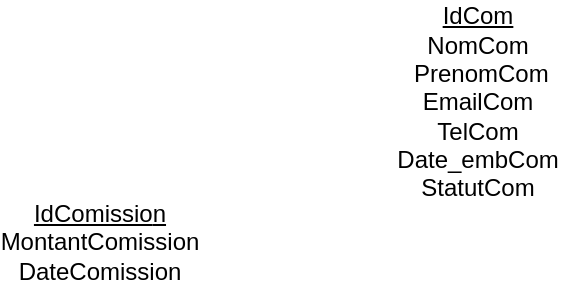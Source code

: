<mxfile version="24.4.9" type="github">
  <diagram name="Page-1" id="Ku3SAnUBkAwMOGjgucE6">
    <mxGraphModel dx="1050" dy="557" grid="1" gridSize="10" guides="1" tooltips="1" connect="1" arrows="1" fold="1" page="1" pageScale="1" pageWidth="827" pageHeight="1169" math="0" shadow="0">
      <root>
        <mxCell id="0" />
        <mxCell id="1" parent="0" />
        <mxCell id="UT0a2vGsNeOpeBihOBMc-7" value="&lt;u&gt;IdComissio&lt;/u&gt;&lt;u style=&quot;background-color: initial;&quot;&gt;n&lt;/u&gt;&lt;div&gt;MontantComission&lt;/div&gt;&lt;div&gt;DateComission&lt;/div&gt;" style="text;html=1;align=center;verticalAlign=middle;whiteSpace=wrap;rounded=0;" vertex="1" parent="1">
          <mxGeometry x="190" y="330" width="70" height="30" as="geometry" />
        </mxCell>
        <mxCell id="UT0a2vGsNeOpeBihOBMc-9" value="&lt;u&gt;IdCom&lt;/u&gt;&lt;div&gt;NomCom&lt;/div&gt;&lt;div&gt;&amp;nbsp;PrenomCom&lt;/div&gt;&lt;div&gt;EmailCom&lt;/div&gt;&lt;div&gt;TelCom&lt;/div&gt;&lt;div&gt;Date_embCom&lt;/div&gt;&lt;div&gt;StatutCom&lt;/div&gt;" style="text;html=1;align=center;verticalAlign=middle;whiteSpace=wrap;rounded=0;" vertex="1" parent="1">
          <mxGeometry x="384" y="260" width="60" height="30" as="geometry" />
        </mxCell>
      </root>
    </mxGraphModel>
  </diagram>
</mxfile>
